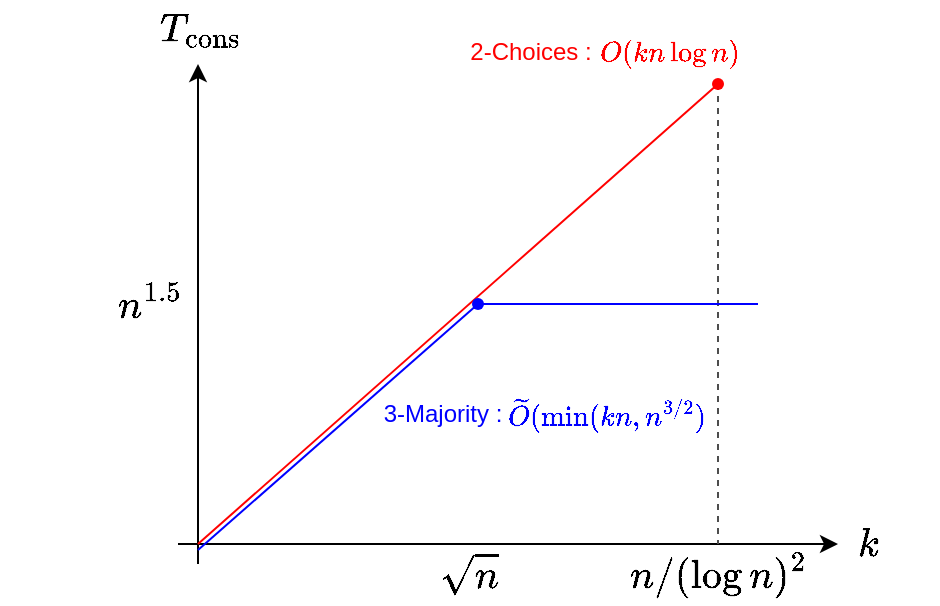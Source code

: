 <mxfile>
    <diagram name="ページ1" id="F3GOq955pltwdBE5NGUQ">
        <mxGraphModel dx="671" dy="277" grid="1" gridSize="10" guides="1" tooltips="1" connect="1" arrows="1" fold="1" page="1" pageScale="1" pageWidth="827" pageHeight="1169" math="1" shadow="0">
            <root>
                <mxCell id="0"/>
                <mxCell id="1" parent="0"/>
                <mxCell id="GLiHE9NnTcTnetMdxVj1-1" value="" style="endArrow=classic;html=1;rounded=0;endFill=1;" parent="1" edge="1">
                    <mxGeometry width="50" height="50" relative="1" as="geometry">
                        <mxPoint x="110" y="320" as="sourcePoint"/>
                        <mxPoint x="440" y="320" as="targetPoint"/>
                    </mxGeometry>
                </mxCell>
                <mxCell id="GLiHE9NnTcTnetMdxVj1-2" value="" style="endArrow=classic;html=1;rounded=0;endFill=1;" parent="1" edge="1">
                    <mxGeometry width="50" height="50" relative="1" as="geometry">
                        <mxPoint x="120" y="330" as="sourcePoint"/>
                        <mxPoint x="120" y="80" as="targetPoint"/>
                    </mxGeometry>
                </mxCell>
                <mxCell id="GLiHE9NnTcTnetMdxVj1-3" value="$$k$$" style="text;html=1;align=center;verticalAlign=middle;resizable=0;points=[];autosize=1;strokeColor=none;fillColor=none;fontSize=17;" parent="1" vertex="1">
                    <mxGeometry x="420" y="306" width="70" height="30" as="geometry"/>
                </mxCell>
                <mxCell id="GLiHE9NnTcTnetMdxVj1-4" value="$$T_{\mathrm{cons}}$$" style="text;html=1;align=center;verticalAlign=middle;resizable=0;points=[];autosize=1;strokeColor=none;fillColor=none;fontSize=17;" parent="1" vertex="1">
                    <mxGeometry x="21" y="48" width="200" height="30" as="geometry"/>
                </mxCell>
                <mxCell id="GLiHE9NnTcTnetMdxVj1-8" value="$$n/(\log n)^2$$" style="text;html=1;align=center;verticalAlign=middle;resizable=0;points=[];autosize=1;strokeColor=none;fillColor=none;fontSize=17;" parent="1" vertex="1">
                    <mxGeometry x="305" y="320" width="150" height="30" as="geometry"/>
                </mxCell>
                <mxCell id="GLiHE9NnTcTnetMdxVj1-13" value="" style="endArrow=none;html=1;rounded=0;fillColor=#f8cecc;strokeColor=#FF0000;" parent="1" target="GLiHE9NnTcTnetMdxVj1-17" edge="1">
                    <mxGeometry width="50" height="50" relative="1" as="geometry">
                        <mxPoint x="120" y="320" as="sourcePoint"/>
                        <mxPoint x="210" y="230" as="targetPoint"/>
                    </mxGeometry>
                </mxCell>
                <mxCell id="13" style="edgeStyle=none;html=1;strokeColor=#4D4D4D;fontColor=#0000FF;endArrow=none;endFill=0;dashed=1;" parent="1" source="GLiHE9NnTcTnetMdxVj1-17" edge="1">
                    <mxGeometry relative="1" as="geometry">
                        <mxPoint x="380" y="320" as="targetPoint"/>
                    </mxGeometry>
                </mxCell>
                <mxCell id="GLiHE9NnTcTnetMdxVj1-17" value="" style="shape=waypoint;sketch=0;size=6;pointerEvents=1;points=[];fillColor=none;resizable=0;rotatable=0;perimeter=centerPerimeter;snapToPoint=1;fontSize=8;strokeColor=#FF0000;" parent="1" vertex="1">
                    <mxGeometry x="370" y="80" width="20" height="20" as="geometry"/>
                </mxCell>
                <mxCell id="2" value="$$O(kn\log n)$$" style="text;html=1;align=center;verticalAlign=middle;resizable=0;points=[];autosize=1;strokeColor=none;fillColor=none;fontColor=#FF0000;" parent="1" vertex="1">
                    <mxGeometry x="300" y="60" width="110" height="30" as="geometry"/>
                </mxCell>
                <mxCell id="4" value="2-Choices :" style="text;html=1;align=center;verticalAlign=middle;resizable=0;points=[];autosize=1;strokeColor=none;fillColor=none;fontColor=#FF0000;" parent="1" vertex="1">
                    <mxGeometry x="246" y="59" width="80" height="30" as="geometry"/>
                </mxCell>
                <mxCell id="8" value="" style="endArrow=none;html=1;rounded=0;fillColor=#f8cecc;strokeColor=#0000FF;" parent="1" target="9" edge="1">
                    <mxGeometry width="50" height="50" relative="1" as="geometry">
                        <mxPoint x="120" y="323" as="sourcePoint"/>
                        <mxPoint x="210" y="233" as="targetPoint"/>
                    </mxGeometry>
                </mxCell>
                <mxCell id="11" style="edgeStyle=none;html=1;strokeColor=#0000FF;fontColor=#0000FF;endArrow=none;endFill=0;" parent="1" source="9" edge="1">
                    <mxGeometry relative="1" as="geometry">
                        <mxPoint x="400.0" y="200" as="targetPoint"/>
                    </mxGeometry>
                </mxCell>
                <mxCell id="9" value="" style="shape=waypoint;sketch=0;size=6;pointerEvents=1;points=[];fillColor=none;resizable=0;rotatable=0;perimeter=centerPerimeter;snapToPoint=1;fontSize=8;strokeColor=#0000FF;" parent="1" vertex="1">
                    <mxGeometry x="250" y="190" width="20" height="20" as="geometry"/>
                </mxCell>
                <mxCell id="12" value="$$\sqrt{n}$$" style="text;html=1;align=center;verticalAlign=middle;resizable=0;points=[];autosize=1;strokeColor=none;fillColor=none;fontSize=17;" parent="1" vertex="1">
                    <mxGeometry x="195" y="320" width="120" height="30" as="geometry"/>
                </mxCell>
                <mxCell id="14" value="$$n^{1.5}$$" style="text;html=1;align=center;verticalAlign=middle;resizable=0;points=[];autosize=1;strokeColor=none;fillColor=none;fontSize=17;" parent="1" vertex="1">
                    <mxGeometry x="41" y="185" width="110" height="30" as="geometry"/>
                </mxCell>
                <mxCell id="15" value="$$\widetilde{O}(\min(kn,n^{3/2})$$" style="text;html=1;align=center;verticalAlign=middle;resizable=0;points=[];autosize=1;strokeColor=none;fillColor=none;fontColor=#0000FF;" vertex="1" parent="1">
                    <mxGeometry x="219" y="240" width="210" height="30" as="geometry"/>
                </mxCell>
                <mxCell id="16" value="3-Majority :" style="text;html=1;align=center;verticalAlign=middle;resizable=0;points=[];autosize=1;strokeColor=none;fillColor=none;fontColor=#0000FF;" vertex="1" parent="1">
                    <mxGeometry x="202" y="240" width="80" height="30" as="geometry"/>
                </mxCell>
            </root>
        </mxGraphModel>
    </diagram>
</mxfile>